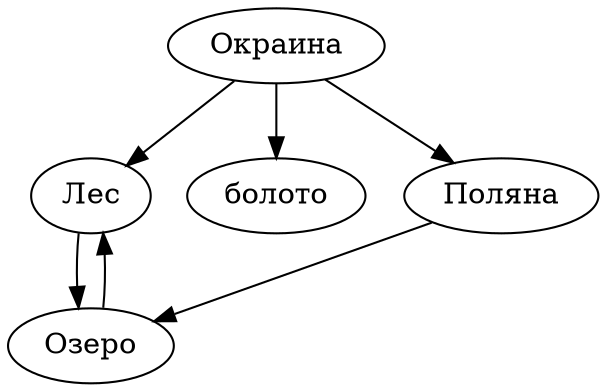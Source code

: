 digraph Map {
	"Лес" -> "Озеро"
	"Окраина" -> "Лес"
	"Окраина" -> "болото"
	"Окраина" -> "Поляна"
	"Поляна" -> "Озеро"
	"Озеро" -> "Лес"
}
